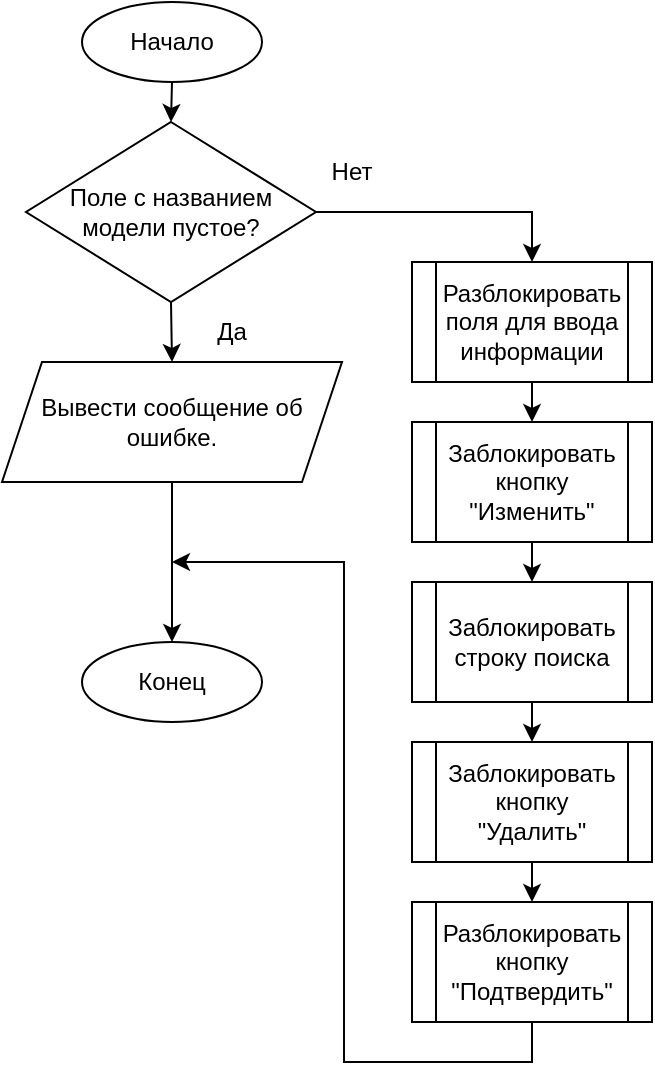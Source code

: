 <mxfile version="18.1.2" type="device"><diagram id="AhmXwYHzz6k3i1mtxTWm" name="Page-1"><mxGraphModel dx="1422" dy="705" grid="1" gridSize="10" guides="1" tooltips="1" connect="1" arrows="1" fold="1" page="1" pageScale="1" pageWidth="827" pageHeight="1169" math="0" shadow="0"><root><mxCell id="0"/><mxCell id="1" parent="0"/><mxCell id="uh8j0JDjNKorrjawXo50-4" style="edgeStyle=orthogonalEdgeStyle;rounded=0;orthogonalLoop=1;jettySize=auto;html=1;exitX=0.5;exitY=1;exitDx=0;exitDy=0;entryX=0.5;entryY=0;entryDx=0;entryDy=0;" parent="1" source="uh8j0JDjNKorrjawXo50-1" target="uh8j0JDjNKorrjawXo50-3" edge="1"><mxGeometry relative="1" as="geometry"/></mxCell><mxCell id="uh8j0JDjNKorrjawXo50-1" value="Начало" style="ellipse;whiteSpace=wrap;html=1;" parent="1" vertex="1"><mxGeometry x="369" y="120" width="90" height="40" as="geometry"/></mxCell><mxCell id="uh8j0JDjNKorrjawXo50-2" value="Конец" style="ellipse;whiteSpace=wrap;html=1;" parent="1" vertex="1"><mxGeometry x="369" y="440" width="90" height="40" as="geometry"/></mxCell><mxCell id="uh8j0JDjNKorrjawXo50-6" style="edgeStyle=orthogonalEdgeStyle;rounded=0;orthogonalLoop=1;jettySize=auto;html=1;exitX=0.5;exitY=1;exitDx=0;exitDy=0;entryX=0.5;entryY=0;entryDx=0;entryDy=0;" parent="1" source="uh8j0JDjNKorrjawXo50-3" target="uh8j0JDjNKorrjawXo50-5" edge="1"><mxGeometry relative="1" as="geometry"/></mxCell><mxCell id="uh8j0JDjNKorrjawXo50-11" style="edgeStyle=orthogonalEdgeStyle;rounded=0;orthogonalLoop=1;jettySize=auto;html=1;entryX=0.5;entryY=0;entryDx=0;entryDy=0;" parent="1" source="uh8j0JDjNKorrjawXo50-3" target="uh8j0JDjNKorrjawXo50-10" edge="1"><mxGeometry relative="1" as="geometry"/></mxCell><mxCell id="uh8j0JDjNKorrjawXo50-3" value="Поле с названием модели пустое?" style="rhombus;whiteSpace=wrap;html=1;" parent="1" vertex="1"><mxGeometry x="341" y="180" width="145" height="90" as="geometry"/></mxCell><mxCell id="uh8j0JDjNKorrjawXo50-7" style="edgeStyle=orthogonalEdgeStyle;rounded=0;orthogonalLoop=1;jettySize=auto;html=1;exitX=0.5;exitY=1;exitDx=0;exitDy=0;entryX=0.5;entryY=0;entryDx=0;entryDy=0;" parent="1" source="uh8j0JDjNKorrjawXo50-5" target="uh8j0JDjNKorrjawXo50-2" edge="1"><mxGeometry relative="1" as="geometry"/></mxCell><mxCell id="uh8j0JDjNKorrjawXo50-5" value="Вывести сообщение об ошибке." style="shape=parallelogram;perimeter=parallelogramPerimeter;whiteSpace=wrap;html=1;fixedSize=1;" parent="1" vertex="1"><mxGeometry x="329" y="300" width="170" height="60" as="geometry"/></mxCell><mxCell id="uh8j0JDjNKorrjawXo50-8" value="Да" style="text;html=1;strokeColor=none;fillColor=none;align=center;verticalAlign=middle;whiteSpace=wrap;rounded=0;" parent="1" vertex="1"><mxGeometry x="414" y="270" width="60" height="30" as="geometry"/></mxCell><mxCell id="uh8j0JDjNKorrjawXo50-9" value="Нет" style="text;html=1;strokeColor=none;fillColor=none;align=center;verticalAlign=middle;whiteSpace=wrap;rounded=0;" parent="1" vertex="1"><mxGeometry x="474" y="190" width="60" height="30" as="geometry"/></mxCell><mxCell id="uh8j0JDjNKorrjawXo50-16" style="edgeStyle=orthogonalEdgeStyle;rounded=0;orthogonalLoop=1;jettySize=auto;html=1;exitX=0.5;exitY=1;exitDx=0;exitDy=0;entryX=0.5;entryY=0;entryDx=0;entryDy=0;" parent="1" source="uh8j0JDjNKorrjawXo50-10" target="uh8j0JDjNKorrjawXo50-12" edge="1"><mxGeometry relative="1" as="geometry"/></mxCell><mxCell id="uh8j0JDjNKorrjawXo50-10" value="Разблокировать поля для ввода информации" style="shape=process;whiteSpace=wrap;html=1;backgroundOutline=1;" parent="1" vertex="1"><mxGeometry x="534" y="250" width="120" height="60" as="geometry"/></mxCell><mxCell id="uh8j0JDjNKorrjawXo50-17" style="edgeStyle=orthogonalEdgeStyle;rounded=0;orthogonalLoop=1;jettySize=auto;html=1;exitX=0.5;exitY=1;exitDx=0;exitDy=0;entryX=0.5;entryY=0;entryDx=0;entryDy=0;" parent="1" source="uh8j0JDjNKorrjawXo50-12" target="uh8j0JDjNKorrjawXo50-13" edge="1"><mxGeometry relative="1" as="geometry"/></mxCell><mxCell id="uh8j0JDjNKorrjawXo50-12" value="Заблокировать кнопку &quot;Изменить&quot;" style="shape=process;whiteSpace=wrap;html=1;backgroundOutline=1;" parent="1" vertex="1"><mxGeometry x="534" y="330" width="120" height="60" as="geometry"/></mxCell><mxCell id="uh8j0JDjNKorrjawXo50-18" style="edgeStyle=orthogonalEdgeStyle;rounded=0;orthogonalLoop=1;jettySize=auto;html=1;exitX=0.5;exitY=1;exitDx=0;exitDy=0;entryX=0.5;entryY=0;entryDx=0;entryDy=0;" parent="1" source="uh8j0JDjNKorrjawXo50-13" target="uh8j0JDjNKorrjawXo50-14" edge="1"><mxGeometry relative="1" as="geometry"/></mxCell><mxCell id="uh8j0JDjNKorrjawXo50-13" value="Заблокировать строку поиска" style="shape=process;whiteSpace=wrap;html=1;backgroundOutline=1;" parent="1" vertex="1"><mxGeometry x="534" y="410" width="120" height="60" as="geometry"/></mxCell><mxCell id="uh8j0JDjNKorrjawXo50-19" style="edgeStyle=orthogonalEdgeStyle;rounded=0;orthogonalLoop=1;jettySize=auto;html=1;exitX=0.5;exitY=1;exitDx=0;exitDy=0;entryX=0.5;entryY=0;entryDx=0;entryDy=0;" parent="1" source="uh8j0JDjNKorrjawXo50-14" target="uh8j0JDjNKorrjawXo50-15" edge="1"><mxGeometry relative="1" as="geometry"/></mxCell><mxCell id="uh8j0JDjNKorrjawXo50-14" value="Заблокировать кнопку &quot;Удалить&quot;" style="shape=process;whiteSpace=wrap;html=1;backgroundOutline=1;" parent="1" vertex="1"><mxGeometry x="534" y="490" width="120" height="60" as="geometry"/></mxCell><mxCell id="uh8j0JDjNKorrjawXo50-20" style="edgeStyle=orthogonalEdgeStyle;rounded=0;orthogonalLoop=1;jettySize=auto;html=1;exitX=0.5;exitY=1;exitDx=0;exitDy=0;" parent="1" source="uh8j0JDjNKorrjawXo50-15" edge="1"><mxGeometry relative="1" as="geometry"><mxPoint x="414" y="400" as="targetPoint"/><Array as="points"><mxPoint x="594" y="650"/><mxPoint x="500" y="650"/><mxPoint x="500" y="400"/></Array></mxGeometry></mxCell><mxCell id="uh8j0JDjNKorrjawXo50-15" value="Разблокировать кнопку &quot;Подтвердить&quot;" style="shape=process;whiteSpace=wrap;html=1;backgroundOutline=1;" parent="1" vertex="1"><mxGeometry x="534" y="570" width="120" height="60" as="geometry"/></mxCell></root></mxGraphModel></diagram></mxfile>